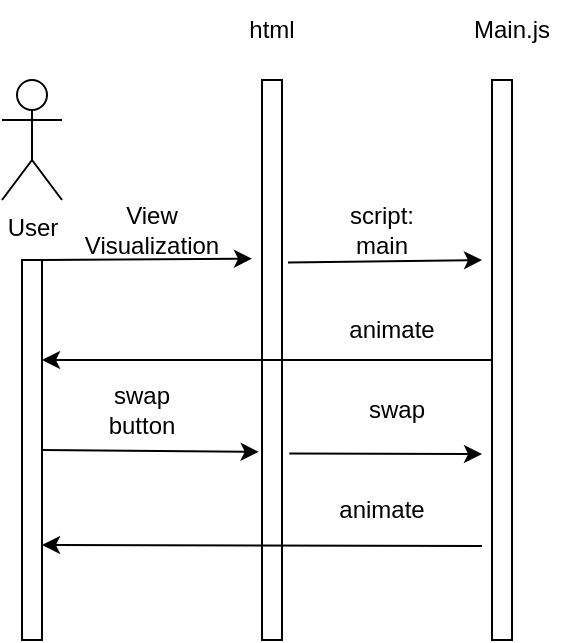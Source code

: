 <mxfile version="16.6.6" type="github">
  <diagram id="mfs63I2pWONTZXY-teti" name="Page-1">
    <mxGraphModel dx="735" dy="1049" grid="1" gridSize="10" guides="1" tooltips="1" connect="1" arrows="1" fold="1" page="1" pageScale="1" pageWidth="850" pageHeight="1100" math="0" shadow="0">
      <root>
        <mxCell id="0" />
        <mxCell id="1" parent="0" />
        <mxCell id="4AfvLGZ91NmIXbaDwsSE-1" value="User" style="shape=umlActor;verticalLabelPosition=bottom;verticalAlign=top;html=1;outlineConnect=0;" parent="1" vertex="1">
          <mxGeometry x="170" y="280" width="30" height="60" as="geometry" />
        </mxCell>
        <mxCell id="wVVqegMXX3sOwlUOKb7j-1" value="" style="rounded=0;whiteSpace=wrap;html=1;" vertex="1" parent="1">
          <mxGeometry x="180" y="370" width="10" height="190" as="geometry" />
        </mxCell>
        <mxCell id="wVVqegMXX3sOwlUOKb7j-2" value="" style="rounded=0;whiteSpace=wrap;html=1;" vertex="1" parent="1">
          <mxGeometry x="300" y="280" width="10" height="280" as="geometry" />
        </mxCell>
        <mxCell id="wVVqegMXX3sOwlUOKb7j-3" value="" style="rounded=0;whiteSpace=wrap;html=1;" vertex="1" parent="1">
          <mxGeometry x="415" y="280" width="10" height="280" as="geometry" />
        </mxCell>
        <mxCell id="wVVqegMXX3sOwlUOKb7j-4" value="Main.js" style="text;html=1;strokeColor=none;fillColor=none;align=center;verticalAlign=middle;whiteSpace=wrap;rounded=0;" vertex="1" parent="1">
          <mxGeometry x="395" y="240" width="60" height="30" as="geometry" />
        </mxCell>
        <mxCell id="wVVqegMXX3sOwlUOKb7j-10" value="" style="endArrow=classic;html=1;rounded=0;exitX=1;exitY=0;exitDx=0;exitDy=0;entryX=-0.5;entryY=0.319;entryDx=0;entryDy=0;entryPerimeter=0;" edge="1" parent="1" source="wVVqegMXX3sOwlUOKb7j-1" target="wVVqegMXX3sOwlUOKb7j-2">
          <mxGeometry width="50" height="50" relative="1" as="geometry">
            <mxPoint x="350" y="560" as="sourcePoint" />
            <mxPoint x="290" y="370" as="targetPoint" />
            <Array as="points" />
          </mxGeometry>
        </mxCell>
        <mxCell id="wVVqegMXX3sOwlUOKb7j-11" value="View Visualization" style="text;html=1;strokeColor=none;fillColor=none;align=center;verticalAlign=middle;whiteSpace=wrap;rounded=0;" vertex="1" parent="1">
          <mxGeometry x="215" y="340" width="60" height="30" as="geometry" />
        </mxCell>
        <mxCell id="wVVqegMXX3sOwlUOKb7j-12" value="" style="endArrow=classic;html=1;rounded=0;exitX=1.3;exitY=0.326;exitDx=0;exitDy=0;exitPerimeter=0;" edge="1" parent="1" source="wVVqegMXX3sOwlUOKb7j-2">
          <mxGeometry width="50" height="50" relative="1" as="geometry">
            <mxPoint x="350" y="550" as="sourcePoint" />
            <mxPoint x="410" y="370" as="targetPoint" />
          </mxGeometry>
        </mxCell>
        <mxCell id="wVVqegMXX3sOwlUOKb7j-13" value="script: main" style="text;html=1;strokeColor=none;fillColor=none;align=center;verticalAlign=middle;whiteSpace=wrap;rounded=0;" vertex="1" parent="1">
          <mxGeometry x="330" y="340" width="60" height="30" as="geometry" />
        </mxCell>
        <mxCell id="wVVqegMXX3sOwlUOKb7j-15" value="html" style="text;html=1;strokeColor=none;fillColor=none;align=center;verticalAlign=middle;whiteSpace=wrap;rounded=0;" vertex="1" parent="1">
          <mxGeometry x="275" y="240" width="60" height="30" as="geometry" />
        </mxCell>
        <mxCell id="wVVqegMXX3sOwlUOKb7j-16" value="" style="endArrow=classic;html=1;rounded=0;exitX=0;exitY=0.5;exitDx=0;exitDy=0;" edge="1" parent="1" source="wVVqegMXX3sOwlUOKb7j-3">
          <mxGeometry width="50" height="50" relative="1" as="geometry">
            <mxPoint x="350" y="540" as="sourcePoint" />
            <mxPoint x="190" y="420" as="targetPoint" />
          </mxGeometry>
        </mxCell>
        <mxCell id="wVVqegMXX3sOwlUOKb7j-17" value="animate" style="text;html=1;strokeColor=none;fillColor=none;align=center;verticalAlign=middle;whiteSpace=wrap;rounded=0;" vertex="1" parent="1">
          <mxGeometry x="335" y="390" width="60" height="30" as="geometry" />
        </mxCell>
        <mxCell id="wVVqegMXX3sOwlUOKb7j-18" value="" style="endArrow=classic;html=1;rounded=0;entryX=-0.167;entryY=0.664;entryDx=0;entryDy=0;entryPerimeter=0;" edge="1" parent="1" source="wVVqegMXX3sOwlUOKb7j-1" target="wVVqegMXX3sOwlUOKb7j-2">
          <mxGeometry width="50" height="50" relative="1" as="geometry">
            <mxPoint x="350" y="540" as="sourcePoint" />
            <mxPoint x="400" y="490" as="targetPoint" />
          </mxGeometry>
        </mxCell>
        <mxCell id="wVVqegMXX3sOwlUOKb7j-19" value="swap button" style="text;html=1;strokeColor=none;fillColor=none;align=center;verticalAlign=middle;whiteSpace=wrap;rounded=0;" vertex="1" parent="1">
          <mxGeometry x="210" y="430" width="60" height="30" as="geometry" />
        </mxCell>
        <mxCell id="wVVqegMXX3sOwlUOKb7j-20" value="" style="endArrow=classic;html=1;rounded=0;exitX=1.367;exitY=0.667;exitDx=0;exitDy=0;exitPerimeter=0;" edge="1" parent="1" source="wVVqegMXX3sOwlUOKb7j-2">
          <mxGeometry width="50" height="50" relative="1" as="geometry">
            <mxPoint x="350" y="540" as="sourcePoint" />
            <mxPoint x="410" y="467" as="targetPoint" />
          </mxGeometry>
        </mxCell>
        <mxCell id="wVVqegMXX3sOwlUOKb7j-21" value="swap" style="text;html=1;strokeColor=none;fillColor=none;align=center;verticalAlign=middle;whiteSpace=wrap;rounded=0;" vertex="1" parent="1">
          <mxGeometry x="340" y="430" width="55" height="30" as="geometry" />
        </mxCell>
        <mxCell id="wVVqegMXX3sOwlUOKb7j-22" value="" style="endArrow=classic;html=1;rounded=0;entryX=1;entryY=0.75;entryDx=0;entryDy=0;" edge="1" parent="1" target="wVVqegMXX3sOwlUOKb7j-1">
          <mxGeometry width="50" height="50" relative="1" as="geometry">
            <mxPoint x="410" y="513" as="sourcePoint" />
            <mxPoint x="400" y="490" as="targetPoint" />
          </mxGeometry>
        </mxCell>
        <mxCell id="wVVqegMXX3sOwlUOKb7j-23" value="animate" style="text;html=1;strokeColor=none;fillColor=none;align=center;verticalAlign=middle;whiteSpace=wrap;rounded=0;" vertex="1" parent="1">
          <mxGeometry x="330" y="480" width="60" height="30" as="geometry" />
        </mxCell>
      </root>
    </mxGraphModel>
  </diagram>
</mxfile>
